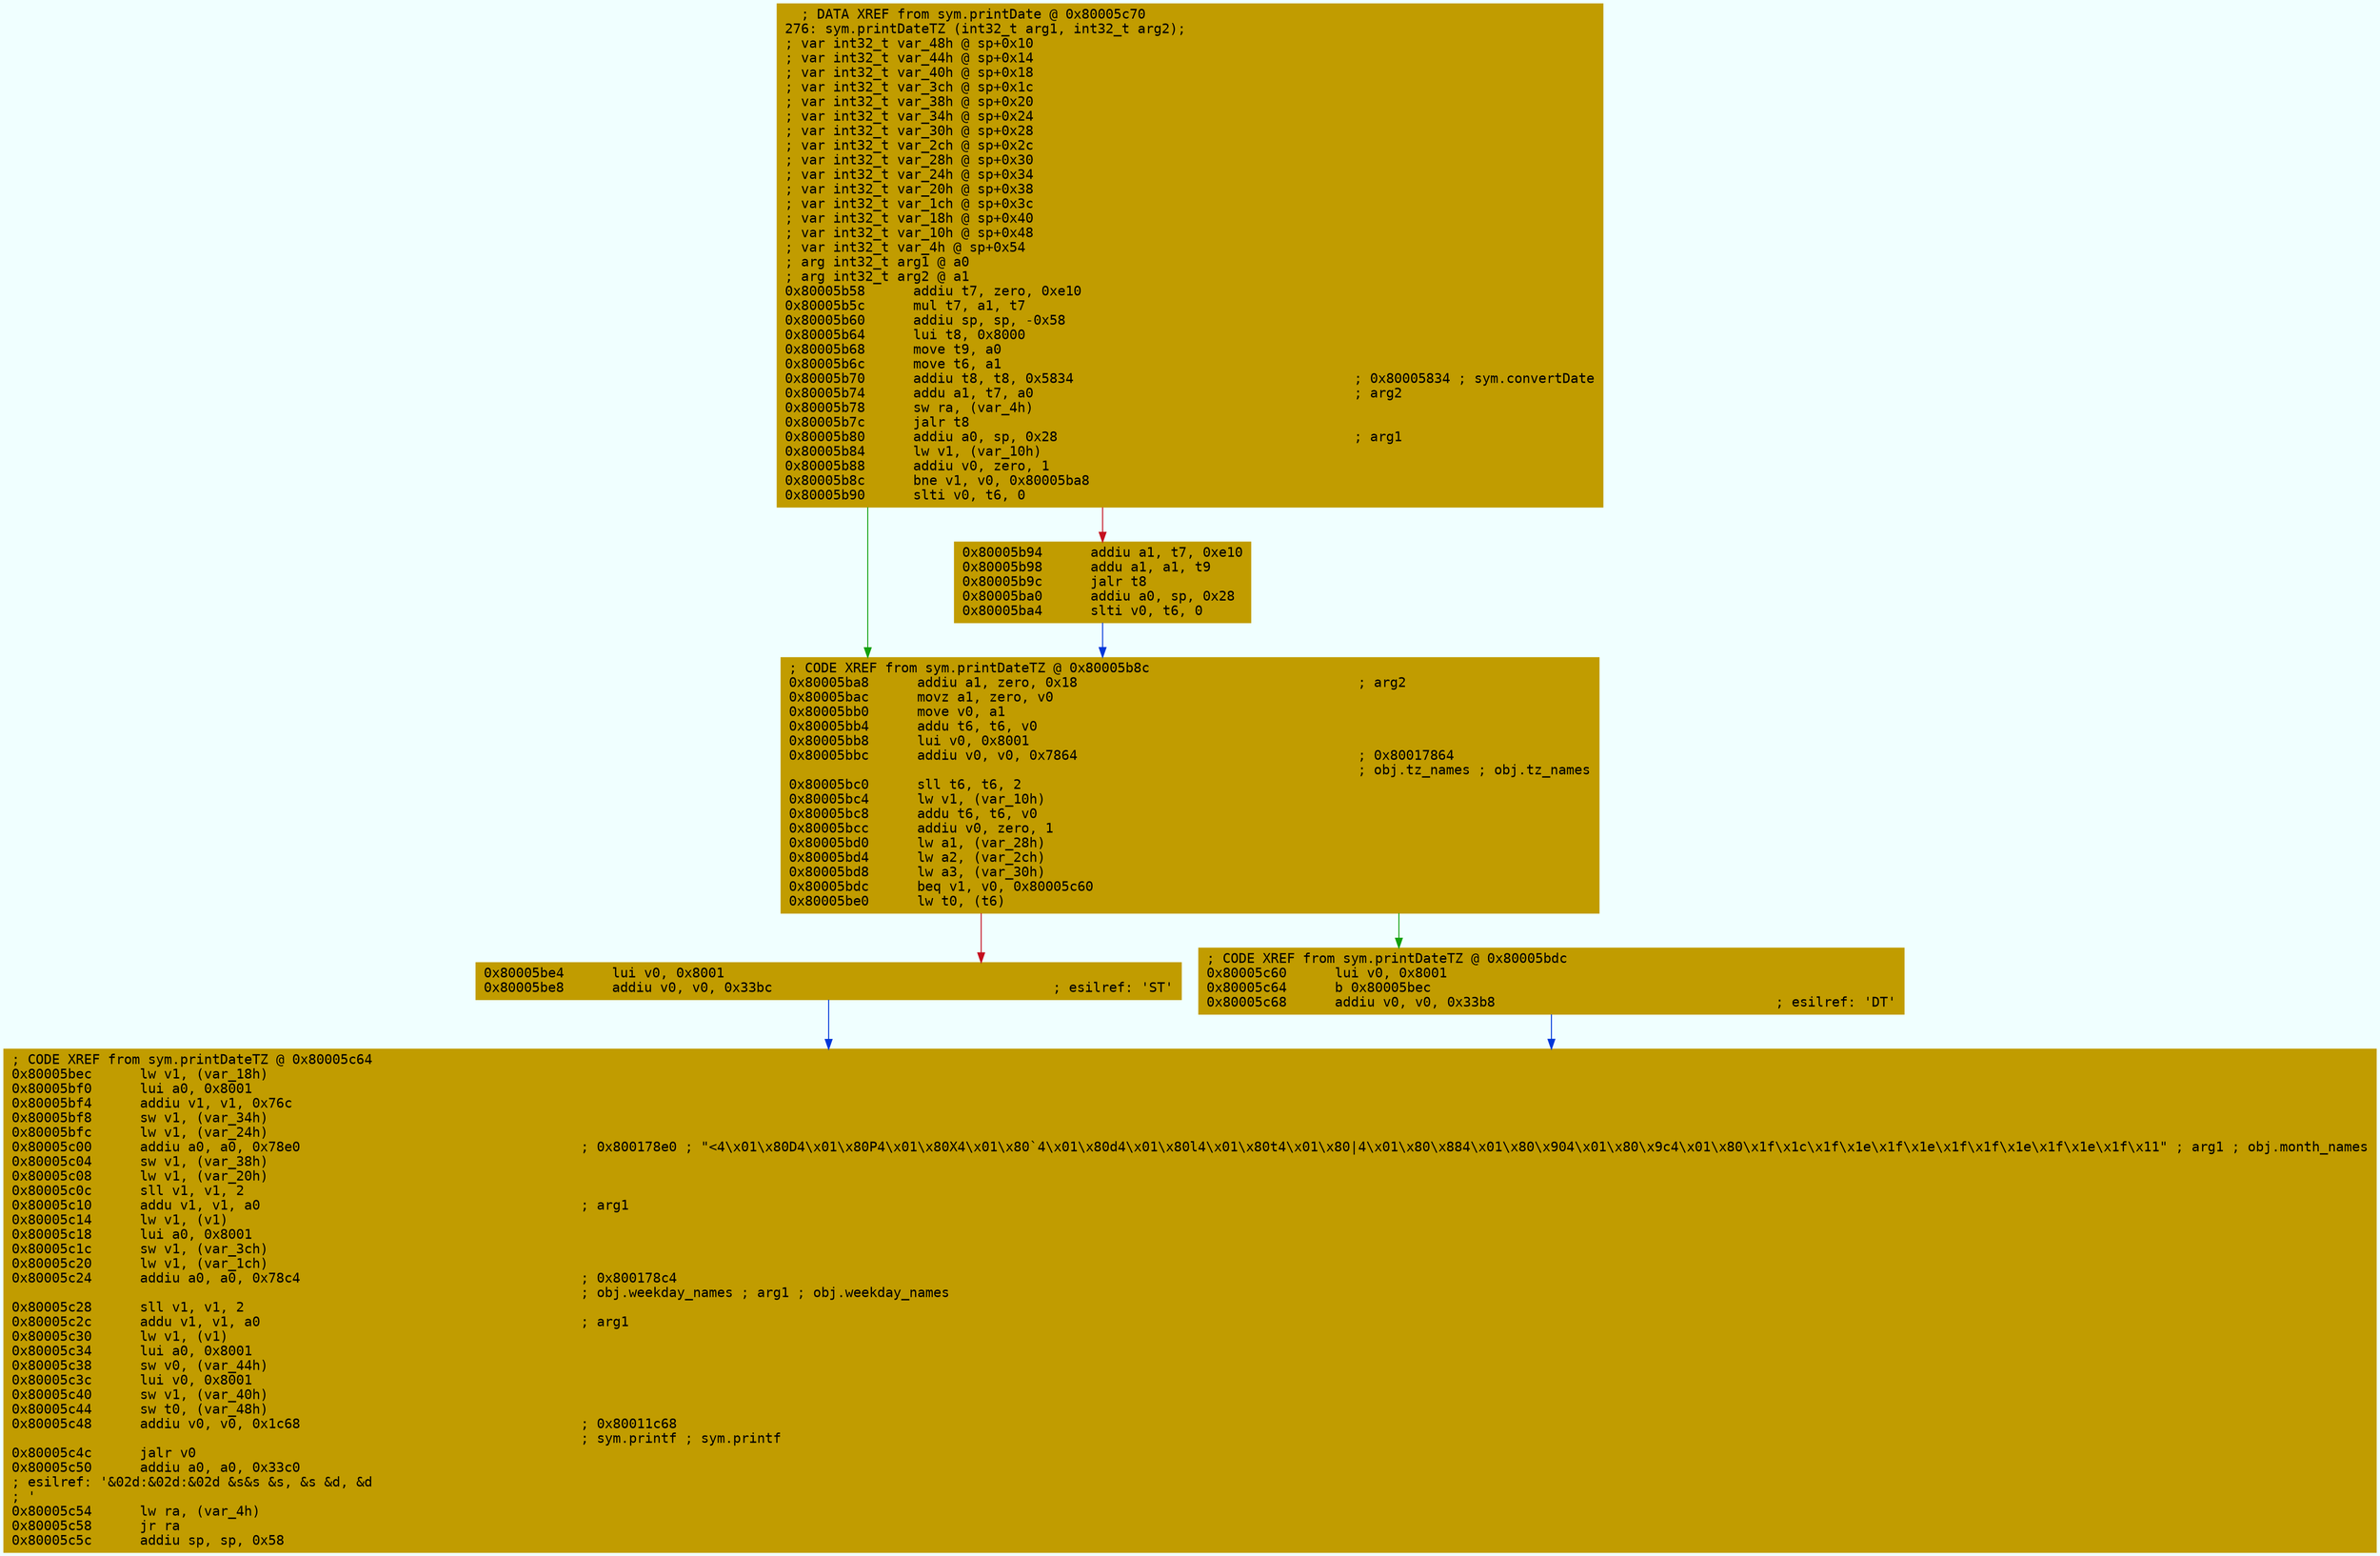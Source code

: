 digraph code {
	graph [bgcolor=azure fontsize=8 fontname="Courier" splines="ortho"];
	node [fillcolor=gray style=filled shape=box];
	edge [arrowhead="normal"];
	"0x80005b58" [URL="sym.printDateTZ/0x80005b58", fillcolor="#c19c00",color="#c19c00", fontname="Courier",label="  ; DATA XREF from sym.printDate @ 0x80005c70\l276: sym.printDateTZ (int32_t arg1, int32_t arg2);\l; var int32_t var_48h @ sp+0x10\l; var int32_t var_44h @ sp+0x14\l; var int32_t var_40h @ sp+0x18\l; var int32_t var_3ch @ sp+0x1c\l; var int32_t var_38h @ sp+0x20\l; var int32_t var_34h @ sp+0x24\l; var int32_t var_30h @ sp+0x28\l; var int32_t var_2ch @ sp+0x2c\l; var int32_t var_28h @ sp+0x30\l; var int32_t var_24h @ sp+0x34\l; var int32_t var_20h @ sp+0x38\l; var int32_t var_1ch @ sp+0x3c\l; var int32_t var_18h @ sp+0x40\l; var int32_t var_10h @ sp+0x48\l; var int32_t var_4h @ sp+0x54\l; arg int32_t arg1 @ a0\l; arg int32_t arg2 @ a1\l0x80005b58      addiu t7, zero, 0xe10\l0x80005b5c      mul t7, a1, t7\l0x80005b60      addiu sp, sp, -0x58\l0x80005b64      lui t8, 0x8000\l0x80005b68      move t9, a0\l0x80005b6c      move t6, a1\l0x80005b70      addiu t8, t8, 0x5834                                   ; 0x80005834 ; sym.convertDate\l0x80005b74      addu a1, t7, a0                                        ; arg2\l0x80005b78      sw ra, (var_4h)\l0x80005b7c      jalr t8\l0x80005b80      addiu a0, sp, 0x28                                     ; arg1\l0x80005b84      lw v1, (var_10h)\l0x80005b88      addiu v0, zero, 1\l0x80005b8c      bne v1, v0, 0x80005ba8\l0x80005b90      slti v0, t6, 0\l"]
	"0x80005b94" [URL="sym.printDateTZ/0x80005b94", fillcolor="#c19c00",color="#c19c00", fontname="Courier",label="0x80005b94      addiu a1, t7, 0xe10\l0x80005b98      addu a1, a1, t9\l0x80005b9c      jalr t8\l0x80005ba0      addiu a0, sp, 0x28\l0x80005ba4      slti v0, t6, 0\l"]
	"0x80005ba8" [URL="sym.printDateTZ/0x80005ba8", fillcolor="#c19c00",color="#c19c00", fontname="Courier",label="; CODE XREF from sym.printDateTZ @ 0x80005b8c\l0x80005ba8      addiu a1, zero, 0x18                                   ; arg2\l0x80005bac      movz a1, zero, v0\l0x80005bb0      move v0, a1\l0x80005bb4      addu t6, t6, v0\l0x80005bb8      lui v0, 0x8001\l0x80005bbc      addiu v0, v0, 0x7864                                   ; 0x80017864\l                                                                       ; obj.tz_names ; obj.tz_names\l0x80005bc0      sll t6, t6, 2\l0x80005bc4      lw v1, (var_10h)\l0x80005bc8      addu t6, t6, v0\l0x80005bcc      addiu v0, zero, 1\l0x80005bd0      lw a1, (var_28h)\l0x80005bd4      lw a2, (var_2ch)\l0x80005bd8      lw a3, (var_30h)\l0x80005bdc      beq v1, v0, 0x80005c60\l0x80005be0      lw t0, (t6)\l"]
	"0x80005be4" [URL="sym.printDateTZ/0x80005be4", fillcolor="#c19c00",color="#c19c00", fontname="Courier",label="0x80005be4      lui v0, 0x8001\l0x80005be8      addiu v0, v0, 0x33bc                                   ; esilref: 'ST'\l"]
	"0x80005bec" [URL="sym.printDateTZ/0x80005bec", fillcolor="#c19c00",color="#c19c00", fontname="Courier",label="; CODE XREF from sym.printDateTZ @ 0x80005c64\l0x80005bec      lw v1, (var_18h)\l0x80005bf0      lui a0, 0x8001\l0x80005bf4      addiu v1, v1, 0x76c\l0x80005bf8      sw v1, (var_34h)\l0x80005bfc      lw v1, (var_24h)\l0x80005c00      addiu a0, a0, 0x78e0                                   ; 0x800178e0 ; \"<4\\x01\\x80D4\\x01\\x80P4\\x01\\x80X4\\x01\\x80`4\\x01\\x80d4\\x01\\x80l4\\x01\\x80t4\\x01\\x80|4\\x01\\x80\\x884\\x01\\x80\\x904\\x01\\x80\\x9c4\\x01\\x80\\x1f\\x1c\\x1f\\x1e\\x1f\\x1e\\x1f\\x1f\\x1e\\x1f\\x1e\\x1f\\x11\" ; arg1 ; obj.month_names\l0x80005c04      sw v1, (var_38h)\l0x80005c08      lw v1, (var_20h)\l0x80005c0c      sll v1, v1, 2\l0x80005c10      addu v1, v1, a0                                        ; arg1\l0x80005c14      lw v1, (v1)\l0x80005c18      lui a0, 0x8001\l0x80005c1c      sw v1, (var_3ch)\l0x80005c20      lw v1, (var_1ch)\l0x80005c24      addiu a0, a0, 0x78c4                                   ; 0x800178c4\l                                                                       ; obj.weekday_names ; arg1 ; obj.weekday_names\l0x80005c28      sll v1, v1, 2\l0x80005c2c      addu v1, v1, a0                                        ; arg1\l0x80005c30      lw v1, (v1)\l0x80005c34      lui a0, 0x8001\l0x80005c38      sw v0, (var_44h)\l0x80005c3c      lui v0, 0x8001\l0x80005c40      sw v1, (var_40h)\l0x80005c44      sw t0, (var_48h)\l0x80005c48      addiu v0, v0, 0x1c68                                   ; 0x80011c68\l                                                                       ; sym.printf ; sym.printf\l0x80005c4c      jalr v0\l0x80005c50      addiu a0, a0, 0x33c0                                   \l; esilref: '&02d:&02d:&02d &s&s &s, &s &d, &d\l; '\l0x80005c54      lw ra, (var_4h)\l0x80005c58      jr ra\l0x80005c5c      addiu sp, sp, 0x58\l"]
	"0x80005c60" [URL="sym.printDateTZ/0x80005c60", fillcolor="#c19c00",color="#c19c00", fontname="Courier",label="; CODE XREF from sym.printDateTZ @ 0x80005bdc\l0x80005c60      lui v0, 0x8001\l0x80005c64      b 0x80005bec\l0x80005c68      addiu v0, v0, 0x33b8                                   ; esilref: 'DT'\l"]
        "0x80005b58" -> "0x80005ba8" [color="#13a10e"];
        "0x80005b58" -> "0x80005b94" [color="#c50f1f"];
        "0x80005b94" -> "0x80005ba8" [color="#0037da"];
        "0x80005ba8" -> "0x80005c60" [color="#13a10e"];
        "0x80005ba8" -> "0x80005be4" [color="#c50f1f"];
        "0x80005be4" -> "0x80005bec" [color="#0037da"];
        "0x80005c60" -> "0x80005bec" [color="#0037da"];
}
